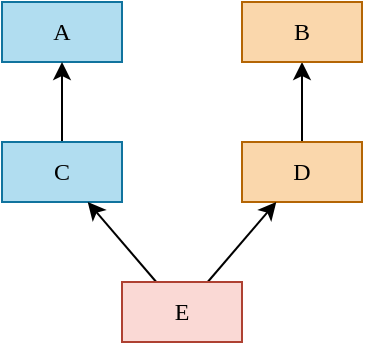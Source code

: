 <mxfile version="22.1.21" type="device">
  <diagram name="Page-1" id="o9wBVmuPF-BfS5Mu2OIw">
    <mxGraphModel dx="965" dy="659" grid="1" gridSize="10" guides="1" tooltips="1" connect="1" arrows="1" fold="1" page="1" pageScale="1" pageWidth="850" pageHeight="1100" math="0" shadow="0">
      <root>
        <mxCell id="0" />
        <mxCell id="1" parent="0" />
        <mxCell id="8g4pSloKbr1zPTXRMnoa-1" value="&lt;font face=&quot;consolas&quot;&gt;A&lt;/font&gt;" style="rounded=0;whiteSpace=wrap;html=1;fillColor=#b1ddf0;strokeColor=#10739e;" parent="1" vertex="1">
          <mxGeometry x="300" y="200" width="60" height="30" as="geometry" />
        </mxCell>
        <mxCell id="8g4pSloKbr1zPTXRMnoa-4" value="" style="rounded=0;orthogonalLoop=1;jettySize=auto;html=1;" parent="1" source="8g4pSloKbr1zPTXRMnoa-2" target="8g4pSloKbr1zPTXRMnoa-1" edge="1">
          <mxGeometry relative="1" as="geometry" />
        </mxCell>
        <mxCell id="8g4pSloKbr1zPTXRMnoa-2" value="&lt;font face=&quot;consolas&quot;&gt;C&lt;br&gt;&lt;/font&gt;" style="rounded=0;whiteSpace=wrap;html=1;fillColor=#b1ddf0;strokeColor=#10739e;" parent="1" vertex="1">
          <mxGeometry x="300" y="270" width="60" height="30" as="geometry" />
        </mxCell>
        <mxCell id="8g4pSloKbr1zPTXRMnoa-5" value="" style="rounded=0;orthogonalLoop=1;jettySize=auto;html=1;" parent="1" source="8g4pSloKbr1zPTXRMnoa-3" target="k8vPMHwsldSHbkCenQTe-1" edge="1">
          <mxGeometry relative="1" as="geometry">
            <mxPoint x="480" y="270" as="targetPoint" />
          </mxGeometry>
        </mxCell>
        <mxCell id="8g4pSloKbr1zPTXRMnoa-3" value="&lt;font face=&quot;consolas&quot;&gt;D&lt;br&gt;&lt;/font&gt;" style="rounded=0;whiteSpace=wrap;html=1;fillColor=#fad7ac;strokeColor=#b46504;" parent="1" vertex="1">
          <mxGeometry x="420" y="270" width="60" height="30" as="geometry" />
        </mxCell>
        <mxCell id="k8vPMHwsldSHbkCenQTe-1" value="&lt;font face=&quot;consolas&quot;&gt;B&lt;/font&gt;" style="rounded=0;whiteSpace=wrap;html=1;fillColor=#fad7ac;strokeColor=#b46504;" vertex="1" parent="1">
          <mxGeometry x="420" y="200" width="60" height="30" as="geometry" />
        </mxCell>
        <mxCell id="k8vPMHwsldSHbkCenQTe-3" style="rounded=0;orthogonalLoop=1;jettySize=auto;html=1;" edge="1" parent="1" source="k8vPMHwsldSHbkCenQTe-2" target="8g4pSloKbr1zPTXRMnoa-2">
          <mxGeometry relative="1" as="geometry" />
        </mxCell>
        <mxCell id="k8vPMHwsldSHbkCenQTe-4" style="rounded=0;orthogonalLoop=1;jettySize=auto;html=1;" edge="1" parent="1" source="k8vPMHwsldSHbkCenQTe-2" target="8g4pSloKbr1zPTXRMnoa-3">
          <mxGeometry relative="1" as="geometry" />
        </mxCell>
        <mxCell id="k8vPMHwsldSHbkCenQTe-2" value="&lt;font face=&quot;consolas&quot;&gt;E&lt;br&gt;&lt;/font&gt;" style="rounded=0;whiteSpace=wrap;html=1;fillColor=#fad9d5;strokeColor=#ae4132;" vertex="1" parent="1">
          <mxGeometry x="360" y="340" width="60" height="30" as="geometry" />
        </mxCell>
      </root>
    </mxGraphModel>
  </diagram>
</mxfile>
